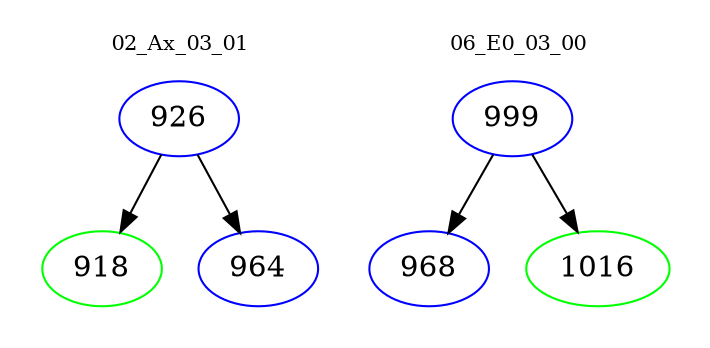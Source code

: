 digraph{
subgraph cluster_0 {
color = white
label = "02_Ax_03_01";
fontsize=10;
T0_926 [label="926", color="blue"]
T0_926 -> T0_918 [color="black"]
T0_918 [label="918", color="green"]
T0_926 -> T0_964 [color="black"]
T0_964 [label="964", color="blue"]
}
subgraph cluster_1 {
color = white
label = "06_E0_03_00";
fontsize=10;
T1_999 [label="999", color="blue"]
T1_999 -> T1_968 [color="black"]
T1_968 [label="968", color="blue"]
T1_999 -> T1_1016 [color="black"]
T1_1016 [label="1016", color="green"]
}
}

